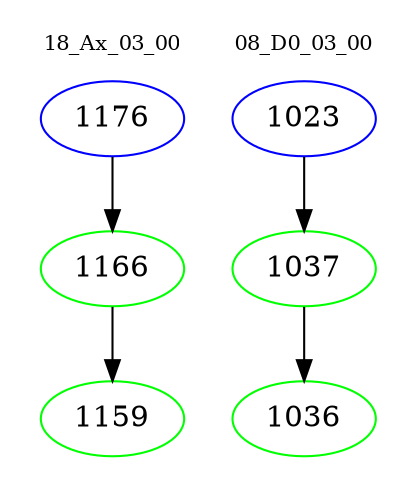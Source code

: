 digraph{
subgraph cluster_0 {
color = white
label = "18_Ax_03_00";
fontsize=10;
T0_1176 [label="1176", color="blue"]
T0_1176 -> T0_1166 [color="black"]
T0_1166 [label="1166", color="green"]
T0_1166 -> T0_1159 [color="black"]
T0_1159 [label="1159", color="green"]
}
subgraph cluster_1 {
color = white
label = "08_D0_03_00";
fontsize=10;
T1_1023 [label="1023", color="blue"]
T1_1023 -> T1_1037 [color="black"]
T1_1037 [label="1037", color="green"]
T1_1037 -> T1_1036 [color="black"]
T1_1036 [label="1036", color="green"]
}
}
